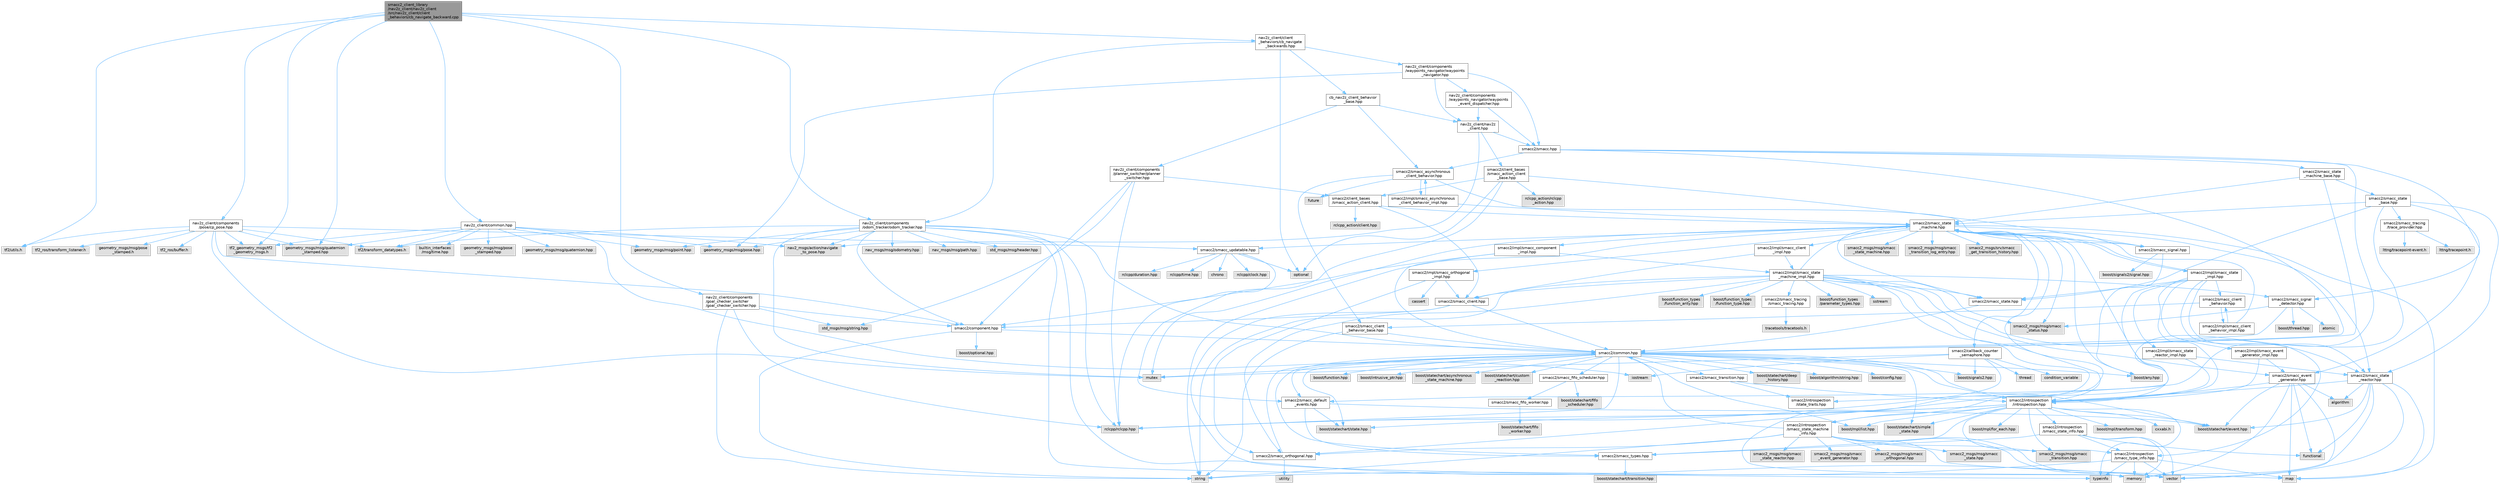 digraph "smacc2_client_library/nav2z_client/nav2z_client/src/nav2z_client/client_behaviors/cb_navigate_backward.cpp"
{
 // LATEX_PDF_SIZE
  bgcolor="transparent";
  edge [fontname=Helvetica,fontsize=10,labelfontname=Helvetica,labelfontsize=10];
  node [fontname=Helvetica,fontsize=10,shape=box,height=0.2,width=0.4];
  Node1 [label="smacc2_client_library\l/nav2z_client/nav2z_client\l/src/nav2z_client/client\l_behaviors/cb_navigate_backward.cpp",height=0.2,width=0.4,color="gray40", fillcolor="grey60", style="filled", fontcolor="black",tooltip=" "];
  Node1 -> Node2 [color="steelblue1",style="solid"];
  Node2 [label="tf2/utils.h",height=0.2,width=0.4,color="grey60", fillcolor="#E0E0E0", style="filled",tooltip=" "];
  Node1 -> Node3 [color="steelblue1",style="solid"];
  Node3 [label="tf2_geometry_msgs/tf2\l_geometry_msgs.h",height=0.2,width=0.4,color="grey60", fillcolor="#E0E0E0", style="filled",tooltip=" "];
  Node1 -> Node4 [color="steelblue1",style="solid"];
  Node4 [label="geometry_msgs/msg/quaternion\l_stamped.hpp",height=0.2,width=0.4,color="grey60", fillcolor="#E0E0E0", style="filled",tooltip=" "];
  Node1 -> Node5 [color="steelblue1",style="solid"];
  Node5 [label="nav2z_client/client\l_behaviors/cb_navigate\l_backwards.hpp",height=0.2,width=0.4,color="grey40", fillcolor="white", style="filled",URL="$cb__navigate__backwards_8hpp.html",tooltip=" "];
  Node5 -> Node6 [color="steelblue1",style="solid"];
  Node6 [label="nav2z_client/components\l/odom_tracker/odom_tracker.hpp",height=0.2,width=0.4,color="grey40", fillcolor="white", style="filled",URL="$odom__tracker_8hpp.html",tooltip=" "];
  Node6 -> Node7 [color="steelblue1",style="solid"];
  Node7 [label="tf2/transform_datatypes.h",height=0.2,width=0.4,color="grey60", fillcolor="#E0E0E0", style="filled",tooltip=" "];
  Node6 -> Node8 [color="steelblue1",style="solid"];
  Node8 [label="smacc2/common.hpp",height=0.2,width=0.4,color="grey40", fillcolor="white", style="filled",URL="$include_2smacc2_2common_8hpp.html",tooltip=" "];
  Node8 -> Node9 [color="steelblue1",style="solid"];
  Node9 [label="boost/statechart/asynchronous\l_state_machine.hpp",height=0.2,width=0.4,color="grey60", fillcolor="#E0E0E0", style="filled",tooltip=" "];
  Node8 -> Node10 [color="steelblue1",style="solid"];
  Node10 [label="boost/statechart/custom\l_reaction.hpp",height=0.2,width=0.4,color="grey60", fillcolor="#E0E0E0", style="filled",tooltip=" "];
  Node8 -> Node11 [color="steelblue1",style="solid"];
  Node11 [label="boost/statechart/deep\l_history.hpp",height=0.2,width=0.4,color="grey60", fillcolor="#E0E0E0", style="filled",tooltip=" "];
  Node8 -> Node12 [color="steelblue1",style="solid"];
  Node12 [label="boost/statechart/event.hpp",height=0.2,width=0.4,color="grey60", fillcolor="#E0E0E0", style="filled",tooltip=" "];
  Node8 -> Node13 [color="steelblue1",style="solid"];
  Node13 [label="boost/statechart/simple\l_state.hpp",height=0.2,width=0.4,color="grey60", fillcolor="#E0E0E0", style="filled",tooltip=" "];
  Node8 -> Node14 [color="steelblue1",style="solid"];
  Node14 [label="boost/statechart/state.hpp",height=0.2,width=0.4,color="grey60", fillcolor="#E0E0E0", style="filled",tooltip=" "];
  Node8 -> Node15 [color="steelblue1",style="solid"];
  Node15 [label="boost/algorithm/string.hpp",height=0.2,width=0.4,color="grey60", fillcolor="#E0E0E0", style="filled",tooltip=" "];
  Node8 -> Node16 [color="steelblue1",style="solid"];
  Node16 [label="boost/any.hpp",height=0.2,width=0.4,color="grey60", fillcolor="#E0E0E0", style="filled",tooltip=" "];
  Node8 -> Node17 [color="steelblue1",style="solid"];
  Node17 [label="boost/config.hpp",height=0.2,width=0.4,color="grey60", fillcolor="#E0E0E0", style="filled",tooltip=" "];
  Node8 -> Node18 [color="steelblue1",style="solid"];
  Node18 [label="boost/function.hpp",height=0.2,width=0.4,color="grey60", fillcolor="#E0E0E0", style="filled",tooltip=" "];
  Node8 -> Node19 [color="steelblue1",style="solid"];
  Node19 [label="boost/intrusive_ptr.hpp",height=0.2,width=0.4,color="grey60", fillcolor="#E0E0E0", style="filled",tooltip=" "];
  Node8 -> Node20 [color="steelblue1",style="solid"];
  Node20 [label="boost/mpl/list.hpp",height=0.2,width=0.4,color="grey60", fillcolor="#E0E0E0", style="filled",tooltip=" "];
  Node8 -> Node21 [color="steelblue1",style="solid"];
  Node21 [label="boost/signals2.hpp",height=0.2,width=0.4,color="grey60", fillcolor="#E0E0E0", style="filled",tooltip=" "];
  Node8 -> Node22 [color="steelblue1",style="solid"];
  Node22 [label="mutex",height=0.2,width=0.4,color="grey60", fillcolor="#E0E0E0", style="filled",tooltip=" "];
  Node8 -> Node23 [color="steelblue1",style="solid"];
  Node23 [label="rclcpp/rclcpp.hpp",height=0.2,width=0.4,color="grey60", fillcolor="#E0E0E0", style="filled",tooltip=" "];
  Node8 -> Node24 [color="steelblue1",style="solid"];
  Node24 [label="smacc2/introspection\l/introspection.hpp",height=0.2,width=0.4,color="grey40", fillcolor="white", style="filled",URL="$introspection_8hpp.html",tooltip=" "];
  Node24 -> Node12 [color="steelblue1",style="solid"];
  Node24 -> Node13 [color="steelblue1",style="solid"];
  Node24 -> Node14 [color="steelblue1",style="solid"];
  Node24 -> Node25 [color="steelblue1",style="solid"];
  Node25 [label="boost/mpl/for_each.hpp",height=0.2,width=0.4,color="grey60", fillcolor="#E0E0E0", style="filled",tooltip=" "];
  Node24 -> Node20 [color="steelblue1",style="solid"];
  Node24 -> Node26 [color="steelblue1",style="solid"];
  Node26 [label="boost/mpl/transform.hpp",height=0.2,width=0.4,color="grey60", fillcolor="#E0E0E0", style="filled",tooltip=" "];
  Node24 -> Node23 [color="steelblue1",style="solid"];
  Node24 -> Node27 [color="steelblue1",style="solid"];
  Node27 [label="typeinfo",height=0.2,width=0.4,color="grey60", fillcolor="#E0E0E0", style="filled",tooltip=" "];
  Node24 -> Node28 [color="steelblue1",style="solid"];
  Node28 [label="smacc2/introspection\l/smacc_state_info.hpp",height=0.2,width=0.4,color="grey40", fillcolor="white", style="filled",URL="$smacc__state__info_8hpp.html",tooltip=" "];
  Node28 -> Node29 [color="steelblue1",style="solid"];
  Node29 [label="functional",height=0.2,width=0.4,color="grey60", fillcolor="#E0E0E0", style="filled",tooltip=" "];
  Node28 -> Node30 [color="steelblue1",style="solid"];
  Node30 [label="memory",height=0.2,width=0.4,color="grey60", fillcolor="#E0E0E0", style="filled",tooltip=" "];
  Node28 -> Node31 [color="steelblue1",style="solid"];
  Node31 [label="smacc2/introspection\l/smacc_type_info.hpp",height=0.2,width=0.4,color="grey40", fillcolor="white", style="filled",URL="$smacc__type__info_8hpp.html",tooltip=" "];
  Node31 -> Node32 [color="steelblue1",style="solid"];
  Node32 [label="map",height=0.2,width=0.4,color="grey60", fillcolor="#E0E0E0", style="filled",tooltip=" "];
  Node31 -> Node30 [color="steelblue1",style="solid"];
  Node31 -> Node33 [color="steelblue1",style="solid"];
  Node33 [label="string",height=0.2,width=0.4,color="grey60", fillcolor="#E0E0E0", style="filled",tooltip=" "];
  Node31 -> Node27 [color="steelblue1",style="solid"];
  Node31 -> Node34 [color="steelblue1",style="solid"];
  Node34 [label="vector",height=0.2,width=0.4,color="grey60", fillcolor="#E0E0E0", style="filled",tooltip=" "];
  Node28 -> Node35 [color="steelblue1",style="solid"];
  Node35 [label="smacc2/smacc_types.hpp",height=0.2,width=0.4,color="grey40", fillcolor="white", style="filled",URL="$smacc__types_8hpp.html",tooltip=" "];
  Node35 -> Node36 [color="steelblue1",style="solid"];
  Node36 [label="boost/statechart/transition.hpp",height=0.2,width=0.4,color="grey60", fillcolor="#E0E0E0", style="filled",tooltip=" "];
  Node28 -> Node34 [color="steelblue1",style="solid"];
  Node24 -> Node31 [color="steelblue1",style="solid"];
  Node24 -> Node35 [color="steelblue1",style="solid"];
  Node24 -> Node37 [color="steelblue1",style="solid"];
  Node37 [label="cxxabi.h",height=0.2,width=0.4,color="grey60", fillcolor="#E0E0E0", style="filled",tooltip=" "];
  Node24 -> Node38 [color="steelblue1",style="solid"];
  Node38 [label="smacc2_msgs/msg/smacc\l_transition.hpp",height=0.2,width=0.4,color="grey60", fillcolor="#E0E0E0", style="filled",tooltip=" "];
  Node24 -> Node39 [color="steelblue1",style="solid"];
  Node39 [label="smacc2/introspection\l/smacc_state_machine\l_info.hpp",height=0.2,width=0.4,color="grey40", fillcolor="white", style="filled",URL="$smacc__state__machine__info_8hpp.html",tooltip=" "];
  Node39 -> Node32 [color="steelblue1",style="solid"];
  Node39 -> Node30 [color="steelblue1",style="solid"];
  Node39 -> Node33 [color="steelblue1",style="solid"];
  Node39 -> Node34 [color="steelblue1",style="solid"];
  Node39 -> Node8 [color="steelblue1",style="solid"];
  Node39 -> Node40 [color="steelblue1",style="solid"];
  Node40 [label="smacc2/smacc_orthogonal.hpp",height=0.2,width=0.4,color="grey40", fillcolor="white", style="filled",URL="$smacc__orthogonal_8hpp.html",tooltip=" "];
  Node40 -> Node8 [color="steelblue1",style="solid"];
  Node40 -> Node41 [color="steelblue1",style="solid"];
  Node41 [label="utility",height=0.2,width=0.4,color="grey60", fillcolor="#E0E0E0", style="filled",tooltip=" "];
  Node39 -> Node42 [color="steelblue1",style="solid"];
  Node42 [label="smacc2_msgs/msg/smacc\l_event_generator.hpp",height=0.2,width=0.4,color="grey60", fillcolor="#E0E0E0", style="filled",tooltip=" "];
  Node39 -> Node43 [color="steelblue1",style="solid"];
  Node43 [label="smacc2_msgs/msg/smacc\l_orthogonal.hpp",height=0.2,width=0.4,color="grey60", fillcolor="#E0E0E0", style="filled",tooltip=" "];
  Node39 -> Node44 [color="steelblue1",style="solid"];
  Node44 [label="smacc2_msgs/msg/smacc\l_state.hpp",height=0.2,width=0.4,color="grey60", fillcolor="#E0E0E0", style="filled",tooltip=" "];
  Node39 -> Node45 [color="steelblue1",style="solid"];
  Node45 [label="smacc2_msgs/msg/smacc\l_state_reactor.hpp",height=0.2,width=0.4,color="grey60", fillcolor="#E0E0E0", style="filled",tooltip=" "];
  Node39 -> Node38 [color="steelblue1",style="solid"];
  Node8 -> Node46 [color="steelblue1",style="solid"];
  Node46 [label="smacc2/smacc_fifo_scheduler.hpp",height=0.2,width=0.4,color="grey40", fillcolor="white", style="filled",URL="$smacc__fifo__scheduler_8hpp.html",tooltip=" "];
  Node46 -> Node47 [color="steelblue1",style="solid"];
  Node47 [label="boost/statechart/fifo\l_scheduler.hpp",height=0.2,width=0.4,color="grey60", fillcolor="#E0E0E0", style="filled",tooltip=" "];
  Node46 -> Node48 [color="steelblue1",style="solid"];
  Node48 [label="smacc2/smacc_fifo_worker.hpp",height=0.2,width=0.4,color="grey40", fillcolor="white", style="filled",URL="$smacc__fifo__worker_8hpp.html",tooltip=" "];
  Node48 -> Node49 [color="steelblue1",style="solid"];
  Node49 [label="boost/statechart/fifo\l_worker.hpp",height=0.2,width=0.4,color="grey60", fillcolor="#E0E0E0", style="filled",tooltip=" "];
  Node8 -> Node35 [color="steelblue1",style="solid"];
  Node8 -> Node50 [color="steelblue1",style="solid"];
  Node50 [label="smacc2/smacc_default\l_events.hpp",height=0.2,width=0.4,color="grey40", fillcolor="white", style="filled",URL="$smacc__default__events_8hpp.html",tooltip=" "];
  Node50 -> Node35 [color="steelblue1",style="solid"];
  Node50 -> Node12 [color="steelblue1",style="solid"];
  Node50 -> Node14 [color="steelblue1",style="solid"];
  Node8 -> Node51 [color="steelblue1",style="solid"];
  Node51 [label="smacc2/smacc_transition.hpp",height=0.2,width=0.4,color="grey40", fillcolor="white", style="filled",URL="$smacc__transition_8hpp.html",tooltip=" "];
  Node51 -> Node24 [color="steelblue1",style="solid"];
  Node51 -> Node52 [color="steelblue1",style="solid"];
  Node52 [label="smacc2/introspection\l/state_traits.hpp",height=0.2,width=0.4,color="grey40", fillcolor="white", style="filled",URL="$state__traits_8hpp.html",tooltip=" "];
  Node6 -> Node53 [color="steelblue1",style="solid"];
  Node53 [label="smacc2/component.hpp",height=0.2,width=0.4,color="grey40", fillcolor="white", style="filled",URL="$component_8hpp.html",tooltip=" "];
  Node53 -> Node33 [color="steelblue1",style="solid"];
  Node53 -> Node54 [color="steelblue1",style="solid"];
  Node54 [label="boost/optional.hpp",height=0.2,width=0.4,color="grey60", fillcolor="#E0E0E0", style="filled",tooltip=" "];
  Node53 -> Node8 [color="steelblue1",style="solid"];
  Node6 -> Node23 [color="steelblue1",style="solid"];
  Node6 -> Node30 [color="steelblue1",style="solid"];
  Node6 -> Node22 [color="steelblue1",style="solid"];
  Node6 -> Node34 [color="steelblue1",style="solid"];
  Node6 -> Node55 [color="steelblue1",style="solid"];
  Node55 [label="geometry_msgs/msg/point.hpp",height=0.2,width=0.4,color="grey60", fillcolor="#E0E0E0", style="filled",tooltip=" "];
  Node6 -> Node56 [color="steelblue1",style="solid"];
  Node56 [label="geometry_msgs/msg/pose.hpp",height=0.2,width=0.4,color="grey60", fillcolor="#E0E0E0", style="filled",tooltip=" "];
  Node6 -> Node57 [color="steelblue1",style="solid"];
  Node57 [label="nav2_msgs/action/navigate\l_to_pose.hpp",height=0.2,width=0.4,color="grey60", fillcolor="#E0E0E0", style="filled",tooltip=" "];
  Node6 -> Node58 [color="steelblue1",style="solid"];
  Node58 [label="nav_msgs/msg/odometry.hpp",height=0.2,width=0.4,color="grey60", fillcolor="#E0E0E0", style="filled",tooltip=" "];
  Node6 -> Node59 [color="steelblue1",style="solid"];
  Node59 [label="nav_msgs/msg/path.hpp",height=0.2,width=0.4,color="grey60", fillcolor="#E0E0E0", style="filled",tooltip=" "];
  Node6 -> Node60 [color="steelblue1",style="solid"];
  Node60 [label="std_msgs/msg/header.hpp",height=0.2,width=0.4,color="grey60", fillcolor="#E0E0E0", style="filled",tooltip=" "];
  Node5 -> Node61 [color="steelblue1",style="solid"];
  Node61 [label="optional",height=0.2,width=0.4,color="grey60", fillcolor="#E0E0E0", style="filled",tooltip=" "];
  Node5 -> Node62 [color="steelblue1",style="solid"];
  Node62 [label="nav2z_client/components\l/waypoints_navigator/waypoints\l_navigator.hpp",height=0.2,width=0.4,color="grey40", fillcolor="white", style="filled",URL="$waypoints__navigator_8hpp.html",tooltip=" "];
  Node62 -> Node63 [color="steelblue1",style="solid"];
  Node63 [label="nav2z_client/components\l/waypoints_navigator/waypoints\l_event_dispatcher.hpp",height=0.2,width=0.4,color="grey40", fillcolor="white", style="filled",URL="$waypoints__event__dispatcher_8hpp.html",tooltip=" "];
  Node63 -> Node64 [color="steelblue1",style="solid"];
  Node64 [label="nav2z_client/nav2z\l_client.hpp",height=0.2,width=0.4,color="grey40", fillcolor="white", style="filled",URL="$nav2z__client_8hpp.html",tooltip=" "];
  Node64 -> Node65 [color="steelblue1",style="solid"];
  Node65 [label="smacc2/client_bases\l/smacc_action_client\l_base.hpp",height=0.2,width=0.4,color="grey40", fillcolor="white", style="filled",URL="$smacc__action__client__base_8hpp.html",tooltip=" "];
  Node65 -> Node66 [color="steelblue1",style="solid"];
  Node66 [label="smacc2/client_bases\l/smacc_action_client.hpp",height=0.2,width=0.4,color="grey40", fillcolor="white", style="filled",URL="$smacc__action__client_8hpp.html",tooltip=" "];
  Node66 -> Node67 [color="steelblue1",style="solid"];
  Node67 [label="smacc2/smacc_client.hpp",height=0.2,width=0.4,color="grey40", fillcolor="white", style="filled",URL="$smacc__client_8hpp.html",tooltip=" "];
  Node67 -> Node8 [color="steelblue1",style="solid"];
  Node67 -> Node53 [color="steelblue1",style="solid"];
  Node67 -> Node27 [color="steelblue1",style="solid"];
  Node66 -> Node68 [color="steelblue1",style="solid"];
  Node68 [label="smacc2/smacc_state\l_machine.hpp",height=0.2,width=0.4,color="grey40", fillcolor="white", style="filled",URL="$smacc__state__machine_8hpp.html",tooltip=" "];
  Node68 -> Node16 [color="steelblue1",style="solid"];
  Node68 -> Node32 [color="steelblue1",style="solid"];
  Node68 -> Node22 [color="steelblue1",style="solid"];
  Node68 -> Node8 [color="steelblue1",style="solid"];
  Node68 -> Node24 [color="steelblue1",style="solid"];
  Node68 -> Node39 [color="steelblue1",style="solid"];
  Node68 -> Node69 [color="steelblue1",style="solid"];
  Node69 [label="smacc2/smacc_signal.hpp",height=0.2,width=0.4,color="grey40", fillcolor="white", style="filled",URL="$smacc__signal_8hpp.html",tooltip=" "];
  Node69 -> Node16 [color="steelblue1",style="solid"];
  Node69 -> Node70 [color="steelblue1",style="solid"];
  Node70 [label="boost/signals2/signal.hpp",height=0.2,width=0.4,color="grey60", fillcolor="#E0E0E0", style="filled",tooltip=" "];
  Node68 -> Node71 [color="steelblue1",style="solid"];
  Node71 [label="smacc2/smacc_updatable.hpp",height=0.2,width=0.4,color="grey40", fillcolor="white", style="filled",URL="$smacc__updatable_8hpp.html",tooltip=" "];
  Node71 -> Node72 [color="steelblue1",style="solid"];
  Node72 [label="chrono",height=0.2,width=0.4,color="grey60", fillcolor="#E0E0E0", style="filled",tooltip=" "];
  Node71 -> Node61 [color="steelblue1",style="solid"];
  Node71 -> Node73 [color="steelblue1",style="solid"];
  Node73 [label="rclcpp/clock.hpp",height=0.2,width=0.4,color="grey60", fillcolor="#E0E0E0", style="filled",tooltip=" "];
  Node71 -> Node74 [color="steelblue1",style="solid"];
  Node74 [label="rclcpp/duration.hpp",height=0.2,width=0.4,color="grey60", fillcolor="#E0E0E0", style="filled",tooltip=" "];
  Node71 -> Node23 [color="steelblue1",style="solid"];
  Node71 -> Node75 [color="steelblue1",style="solid"];
  Node75 [label="rclcpp/time.hpp",height=0.2,width=0.4,color="grey60", fillcolor="#E0E0E0", style="filled",tooltip=" "];
  Node68 -> Node76 [color="steelblue1",style="solid"];
  Node76 [label="smacc2_msgs/msg/smacc\l_state_machine.hpp",height=0.2,width=0.4,color="grey60", fillcolor="#E0E0E0", style="filled",tooltip=" "];
  Node68 -> Node77 [color="steelblue1",style="solid"];
  Node77 [label="smacc2_msgs/msg/smacc\l_status.hpp",height=0.2,width=0.4,color="grey60", fillcolor="#E0E0E0", style="filled",tooltip=" "];
  Node68 -> Node78 [color="steelblue1",style="solid"];
  Node78 [label="smacc2_msgs/msg/smacc\l_transition_log_entry.hpp",height=0.2,width=0.4,color="grey60", fillcolor="#E0E0E0", style="filled",tooltip=" "];
  Node68 -> Node79 [color="steelblue1",style="solid"];
  Node79 [label="smacc2_msgs/srv/smacc\l_get_transition_history.hpp",height=0.2,width=0.4,color="grey60", fillcolor="#E0E0E0", style="filled",tooltip=" "];
  Node68 -> Node80 [color="steelblue1",style="solid"];
  Node80 [label="smacc2/callback_counter\l_semaphore.hpp",height=0.2,width=0.4,color="grey40", fillcolor="white", style="filled",URL="$callback__counter__semaphore_8hpp.html",tooltip=" "];
  Node80 -> Node21 [color="steelblue1",style="solid"];
  Node80 -> Node81 [color="steelblue1",style="solid"];
  Node81 [label="condition_variable",height=0.2,width=0.4,color="grey60", fillcolor="#E0E0E0", style="filled",tooltip=" "];
  Node80 -> Node82 [color="steelblue1",style="solid"];
  Node82 [label="iostream",height=0.2,width=0.4,color="grey60", fillcolor="#E0E0E0", style="filled",tooltip=" "];
  Node80 -> Node22 [color="steelblue1",style="solid"];
  Node80 -> Node23 [color="steelblue1",style="solid"];
  Node80 -> Node83 [color="steelblue1",style="solid"];
  Node83 [label="thread",height=0.2,width=0.4,color="grey60", fillcolor="#E0E0E0", style="filled",tooltip=" "];
  Node68 -> Node84 [color="steelblue1",style="solid"];
  Node84 [label="smacc2/smacc_state.hpp",height=0.2,width=0.4,color="grey40", fillcolor="white", style="filled",URL="$smacc__state_8hpp.html",tooltip=" "];
  Node84 -> Node8 [color="steelblue1",style="solid"];
  Node68 -> Node85 [color="steelblue1",style="solid"];
  Node85 [label="smacc2/smacc_state\l_reactor.hpp",height=0.2,width=0.4,color="grey40", fillcolor="white", style="filled",URL="$smacc__state__reactor_8hpp.html",tooltip=" "];
  Node85 -> Node86 [color="steelblue1",style="solid"];
  Node86 [label="algorithm",height=0.2,width=0.4,color="grey60", fillcolor="#E0E0E0", style="filled",tooltip=" "];
  Node85 -> Node12 [color="steelblue1",style="solid"];
  Node85 -> Node29 [color="steelblue1",style="solid"];
  Node85 -> Node32 [color="steelblue1",style="solid"];
  Node85 -> Node30 [color="steelblue1",style="solid"];
  Node85 -> Node24 [color="steelblue1",style="solid"];
  Node85 -> Node34 [color="steelblue1",style="solid"];
  Node68 -> Node87 [color="steelblue1",style="solid"];
  Node87 [label="smacc2/impl/smacc_client\l_impl.hpp",height=0.2,width=0.4,color="grey40", fillcolor="white", style="filled",URL="$smacc__client__impl_8hpp.html",tooltip=" "];
  Node87 -> Node88 [color="steelblue1",style="solid"];
  Node88 [label="smacc2/impl/smacc_state\l_machine_impl.hpp",height=0.2,width=0.4,color="grey40", fillcolor="white", style="filled",URL="$smacc__state__machine__impl_8hpp.html",tooltip=" "];
  Node88 -> Node30 [color="steelblue1",style="solid"];
  Node88 -> Node89 [color="steelblue1",style="solid"];
  Node89 [label="sstream",height=0.2,width=0.4,color="grey60", fillcolor="#E0E0E0", style="filled",tooltip=" "];
  Node88 -> Node33 [color="steelblue1",style="solid"];
  Node88 -> Node24 [color="steelblue1",style="solid"];
  Node88 -> Node67 [color="steelblue1",style="solid"];
  Node88 -> Node90 [color="steelblue1",style="solid"];
  Node90 [label="smacc2/smacc_event\l_generator.hpp",height=0.2,width=0.4,color="grey40", fillcolor="white", style="filled",URL="$smacc__event__generator_8hpp.html",tooltip=" "];
  Node90 -> Node86 [color="steelblue1",style="solid"];
  Node90 -> Node12 [color="steelblue1",style="solid"];
  Node90 -> Node29 [color="steelblue1",style="solid"];
  Node90 -> Node32 [color="steelblue1",style="solid"];
  Node90 -> Node30 [color="steelblue1",style="solid"];
  Node90 -> Node24 [color="steelblue1",style="solid"];
  Node90 -> Node34 [color="steelblue1",style="solid"];
  Node88 -> Node40 [color="steelblue1",style="solid"];
  Node88 -> Node91 [color="steelblue1",style="solid"];
  Node91 [label="smacc2/smacc_signal\l_detector.hpp",height=0.2,width=0.4,color="grey40", fillcolor="white", style="filled",URL="$smacc__signal__detector_8hpp.html",tooltip=" "];
  Node91 -> Node92 [color="steelblue1",style="solid"];
  Node92 [label="atomic",height=0.2,width=0.4,color="grey60", fillcolor="#E0E0E0", style="filled",tooltip=" "];
  Node91 -> Node93 [color="steelblue1",style="solid"];
  Node93 [label="boost/thread.hpp",height=0.2,width=0.4,color="grey60", fillcolor="#E0E0E0", style="filled",tooltip=" "];
  Node91 -> Node8 [color="steelblue1",style="solid"];
  Node91 -> Node77 [color="steelblue1",style="solid"];
  Node88 -> Node84 [color="steelblue1",style="solid"];
  Node88 -> Node68 [color="steelblue1",style="solid"];
  Node88 -> Node85 [color="steelblue1",style="solid"];
  Node88 -> Node94 [color="steelblue1",style="solid"];
  Node94 [label="boost/function_types\l/function_arity.hpp",height=0.2,width=0.4,color="grey60", fillcolor="#E0E0E0", style="filled",tooltip=" "];
  Node88 -> Node95 [color="steelblue1",style="solid"];
  Node95 [label="boost/function_types\l/function_type.hpp",height=0.2,width=0.4,color="grey60", fillcolor="#E0E0E0", style="filled",tooltip=" "];
  Node88 -> Node96 [color="steelblue1",style="solid"];
  Node96 [label="boost/function_types\l/parameter_types.hpp",height=0.2,width=0.4,color="grey60", fillcolor="#E0E0E0", style="filled",tooltip=" "];
  Node88 -> Node97 [color="steelblue1",style="solid"];
  Node97 [label="smacc2/smacc_tracing\l/smacc_tracing.hpp",height=0.2,width=0.4,color="grey40", fillcolor="white", style="filled",URL="$smacc__tracing_8hpp.html",tooltip=" "];
  Node97 -> Node98 [color="steelblue1",style="solid"];
  Node98 [label="tracetools/tracetools.h",height=0.2,width=0.4,color="grey60", fillcolor="#E0E0E0", style="filled",tooltip=" "];
  Node88 -> Node77 [color="steelblue1",style="solid"];
  Node87 -> Node67 [color="steelblue1",style="solid"];
  Node68 -> Node99 [color="steelblue1",style="solid"];
  Node99 [label="smacc2/impl/smacc_component\l_impl.hpp",height=0.2,width=0.4,color="grey40", fillcolor="white", style="filled",URL="$smacc__component__impl_8hpp.html",tooltip=" "];
  Node99 -> Node33 [color="steelblue1",style="solid"];
  Node99 -> Node53 [color="steelblue1",style="solid"];
  Node99 -> Node88 [color="steelblue1",style="solid"];
  Node68 -> Node100 [color="steelblue1",style="solid"];
  Node100 [label="smacc2/impl/smacc_orthogonal\l_impl.hpp",height=0.2,width=0.4,color="grey40", fillcolor="white", style="filled",URL="$smacc__orthogonal__impl_8hpp.html",tooltip=" "];
  Node100 -> Node101 [color="steelblue1",style="solid"];
  Node101 [label="cassert",height=0.2,width=0.4,color="grey60", fillcolor="#E0E0E0", style="filled",tooltip=" "];
  Node100 -> Node67 [color="steelblue1",style="solid"];
  Node100 -> Node40 [color="steelblue1",style="solid"];
  Node68 -> Node102 [color="steelblue1",style="solid"];
  Node102 [label="smacc2/impl/smacc_state\l_impl.hpp",height=0.2,width=0.4,color="grey40", fillcolor="white", style="filled",URL="$smacc__state__impl_8hpp.html",tooltip=" "];
  Node102 -> Node24 [color="steelblue1",style="solid"];
  Node102 -> Node103 [color="steelblue1",style="solid"];
  Node103 [label="smacc2/smacc_client\l_behavior.hpp",height=0.2,width=0.4,color="grey40", fillcolor="white", style="filled",URL="$smacc__client__behavior_8hpp.html",tooltip=" "];
  Node103 -> Node104 [color="steelblue1",style="solid"];
  Node104 [label="smacc2/smacc_client\l_behavior_base.hpp",height=0.2,width=0.4,color="grey40", fillcolor="white", style="filled",URL="$smacc__client__behavior__base_8hpp.html",tooltip=" "];
  Node104 -> Node33 [color="steelblue1",style="solid"];
  Node104 -> Node8 [color="steelblue1",style="solid"];
  Node103 -> Node105 [color="steelblue1",style="solid"];
  Node105 [label="smacc2/impl/smacc_client\l_behavior_impl.hpp",height=0.2,width=0.4,color="grey40", fillcolor="white", style="filled",URL="$smacc__client__behavior__impl_8hpp.html",tooltip=" "];
  Node105 -> Node103 [color="steelblue1",style="solid"];
  Node105 -> Node68 [color="steelblue1",style="solid"];
  Node102 -> Node40 [color="steelblue1",style="solid"];
  Node102 -> Node84 [color="steelblue1",style="solid"];
  Node102 -> Node85 [color="steelblue1",style="solid"];
  Node102 -> Node31 [color="steelblue1",style="solid"];
  Node102 -> Node68 [color="steelblue1",style="solid"];
  Node102 -> Node106 [color="steelblue1",style="solid"];
  Node106 [label="smacc2/impl/smacc_event\l_generator_impl.hpp",height=0.2,width=0.4,color="grey40", fillcolor="white", style="filled",URL="$smacc__event__generator__impl_8hpp.html",tooltip=" "];
  Node106 -> Node24 [color="steelblue1",style="solid"];
  Node106 -> Node90 [color="steelblue1",style="solid"];
  Node102 -> Node107 [color="steelblue1",style="solid"];
  Node107 [label="smacc2/impl/smacc_state\l_reactor_impl.hpp",height=0.2,width=0.4,color="grey40", fillcolor="white", style="filled",URL="$smacc__state__reactor__impl_8hpp.html",tooltip=" "];
  Node107 -> Node24 [color="steelblue1",style="solid"];
  Node107 -> Node85 [color="steelblue1",style="solid"];
  Node66 -> Node108 [color="steelblue1",style="solid"];
  Node108 [label="rclcpp_action/client.hpp",height=0.2,width=0.4,color="grey60", fillcolor="#E0E0E0", style="filled",tooltip=" "];
  Node65 -> Node50 [color="steelblue1",style="solid"];
  Node65 -> Node69 [color="steelblue1",style="solid"];
  Node65 -> Node61 [color="steelblue1",style="solid"];
  Node65 -> Node109 [color="steelblue1",style="solid"];
  Node109 [label="rclcpp_action/rclcpp\l_action.hpp",height=0.2,width=0.4,color="grey60", fillcolor="#E0E0E0", style="filled",tooltip=" "];
  Node64 -> Node110 [color="steelblue1",style="solid"];
  Node110 [label="smacc2/smacc.hpp",height=0.2,width=0.4,color="grey40", fillcolor="white", style="filled",URL="$smacc_8hpp.html",tooltip=" "];
  Node110 -> Node8 [color="steelblue1",style="solid"];
  Node110 -> Node111 [color="steelblue1",style="solid"];
  Node111 [label="smacc2/smacc_asynchronous\l_client_behavior.hpp",height=0.2,width=0.4,color="grey40", fillcolor="white", style="filled",URL="$smacc__asynchronous__client__behavior_8hpp.html",tooltip=" "];
  Node111 -> Node112 [color="steelblue1",style="solid"];
  Node112 [label="future",height=0.2,width=0.4,color="grey60", fillcolor="#E0E0E0", style="filled",tooltip=" "];
  Node111 -> Node104 [color="steelblue1",style="solid"];
  Node111 -> Node69 [color="steelblue1",style="solid"];
  Node111 -> Node113 [color="steelblue1",style="solid"];
  Node113 [label="smacc2/impl/smacc_asynchronous\l_client_behavior_impl.hpp",height=0.2,width=0.4,color="grey40", fillcolor="white", style="filled",URL="$smacc__asynchronous__client__behavior__impl_8hpp.html",tooltip=" "];
  Node113 -> Node111 [color="steelblue1",style="solid"];
  Node113 -> Node68 [color="steelblue1",style="solid"];
  Node110 -> Node50 [color="steelblue1",style="solid"];
  Node110 -> Node91 [color="steelblue1",style="solid"];
  Node110 -> Node114 [color="steelblue1",style="solid"];
  Node114 [label="smacc2/smacc_state\l_machine_base.hpp",height=0.2,width=0.4,color="grey40", fillcolor="white", style="filled",URL="$smacc__state__machine__base_8hpp.html",tooltip=" "];
  Node114 -> Node8 [color="steelblue1",style="solid"];
  Node114 -> Node115 [color="steelblue1",style="solid"];
  Node115 [label="smacc2/smacc_state\l_base.hpp",height=0.2,width=0.4,color="grey40", fillcolor="white", style="filled",URL="$smacc__state__base_8hpp.html",tooltip=" "];
  Node115 -> Node52 [color="steelblue1",style="solid"];
  Node115 -> Node90 [color="steelblue1",style="solid"];
  Node115 -> Node84 [color="steelblue1",style="solid"];
  Node115 -> Node68 [color="steelblue1",style="solid"];
  Node115 -> Node85 [color="steelblue1",style="solid"];
  Node115 -> Node116 [color="steelblue1",style="solid"];
  Node116 [label="smacc2/smacc_tracing\l/trace_provider.hpp",height=0.2,width=0.4,color="grey40", fillcolor="white", style="filled",URL="$trace__provider_8hpp.html",tooltip=" "];
  Node116 -> Node117 [color="steelblue1",style="solid"];
  Node117 [label="lttng/tracepoint.h",height=0.2,width=0.4,color="grey60", fillcolor="#E0E0E0", style="filled",tooltip=" "];
  Node116 -> Node118 [color="steelblue1",style="solid"];
  Node118 [label="lttng/tracepoint-event.h",height=0.2,width=0.4,color="grey60", fillcolor="#E0E0E0", style="filled",tooltip=" "];
  Node114 -> Node68 [color="steelblue1",style="solid"];
  Node64 -> Node57 [color="steelblue1",style="solid"];
  Node63 -> Node110 [color="steelblue1",style="solid"];
  Node62 -> Node64 [color="steelblue1",style="solid"];
  Node62 -> Node110 [color="steelblue1",style="solid"];
  Node62 -> Node56 [color="steelblue1",style="solid"];
  Node5 -> Node119 [color="steelblue1",style="solid"];
  Node119 [label="cb_nav2z_client_behavior\l_base.hpp",height=0.2,width=0.4,color="grey40", fillcolor="white", style="filled",URL="$cb__nav2z__client__behavior__base_8hpp.html",tooltip=" "];
  Node119 -> Node120 [color="steelblue1",style="solid"];
  Node120 [label="nav2z_client/components\l/planner_switcher/planner\l_switcher.hpp",height=0.2,width=0.4,color="grey40", fillcolor="white", style="filled",URL="$planner__switcher_8hpp.html",tooltip=" "];
  Node120 -> Node23 [color="steelblue1",style="solid"];
  Node120 -> Node66 [color="steelblue1",style="solid"];
  Node120 -> Node53 [color="steelblue1",style="solid"];
  Node120 -> Node121 [color="steelblue1",style="solid"];
  Node121 [label="std_msgs/msg/string.hpp",height=0.2,width=0.4,color="grey60", fillcolor="#E0E0E0", style="filled",tooltip=" "];
  Node119 -> Node64 [color="steelblue1",style="solid"];
  Node119 -> Node111 [color="steelblue1",style="solid"];
  Node1 -> Node122 [color="steelblue1",style="solid"];
  Node122 [label="nav2z_client/common.hpp",height=0.2,width=0.4,color="grey40", fillcolor="white", style="filled",URL="$client__library_2nav2z__client_2nav2z__client_2include_2nav2z__client_2common_8hpp.html",tooltip=" "];
  Node122 -> Node82 [color="steelblue1",style="solid"];
  Node122 -> Node7 [color="steelblue1",style="solid"];
  Node122 -> Node3 [color="steelblue1",style="solid"];
  Node122 -> Node123 [color="steelblue1",style="solid"];
  Node123 [label="builtin_interfaces\l/msg/time.hpp",height=0.2,width=0.4,color="grey60", fillcolor="#E0E0E0", style="filled",tooltip=" "];
  Node122 -> Node55 [color="steelblue1",style="solid"];
  Node122 -> Node56 [color="steelblue1",style="solid"];
  Node122 -> Node124 [color="steelblue1",style="solid"];
  Node124 [label="geometry_msgs/msg/pose\l_stamped.hpp",height=0.2,width=0.4,color="grey60", fillcolor="#E0E0E0", style="filled",tooltip=" "];
  Node122 -> Node125 [color="steelblue1",style="solid"];
  Node125 [label="geometry_msgs/msg/quaternion.hpp",height=0.2,width=0.4,color="grey60", fillcolor="#E0E0E0", style="filled",tooltip=" "];
  Node122 -> Node4 [color="steelblue1",style="solid"];
  Node122 -> Node57 [color="steelblue1",style="solid"];
  Node1 -> Node126 [color="steelblue1",style="solid"];
  Node126 [label="nav2z_client/components\l/goal_checker_switcher\l/goal_checker_switcher.hpp",height=0.2,width=0.4,color="grey40", fillcolor="white", style="filled",URL="$goal__checker__switcher_8hpp.html",tooltip=" "];
  Node126 -> Node33 [color="steelblue1",style="solid"];
  Node126 -> Node23 [color="steelblue1",style="solid"];
  Node126 -> Node53 [color="steelblue1",style="solid"];
  Node126 -> Node121 [color="steelblue1",style="solid"];
  Node1 -> Node6 [color="steelblue1",style="solid"];
  Node1 -> Node127 [color="steelblue1",style="solid"];
  Node127 [label="nav2z_client/components\l/pose/cp_pose.hpp",height=0.2,width=0.4,color="grey40", fillcolor="white", style="filled",URL="$cp__pose_8hpp.html",tooltip=" "];
  Node127 -> Node22 [color="steelblue1",style="solid"];
  Node127 -> Node128 [color="steelblue1",style="solid"];
  Node128 [label="geometry_msgs/msg/pose\l_stamped.h",height=0.2,width=0.4,color="grey60", fillcolor="#E0E0E0", style="filled",tooltip=" "];
  Node127 -> Node7 [color="steelblue1",style="solid"];
  Node127 -> Node2 [color="steelblue1",style="solid"];
  Node127 -> Node3 [color="steelblue1",style="solid"];
  Node127 -> Node129 [color="steelblue1",style="solid"];
  Node129 [label="tf2_ros/buffer.h",height=0.2,width=0.4,color="grey60", fillcolor="#E0E0E0", style="filled",tooltip=" "];
  Node127 -> Node130 [color="steelblue1",style="solid"];
  Node130 [label="tf2_ros/transform_listener.h",height=0.2,width=0.4,color="grey60", fillcolor="#E0E0E0", style="filled",tooltip=" "];
  Node127 -> Node4 [color="steelblue1",style="solid"];
  Node127 -> Node53 [color="steelblue1",style="solid"];
  Node127 -> Node71 [color="steelblue1",style="solid"];
}
